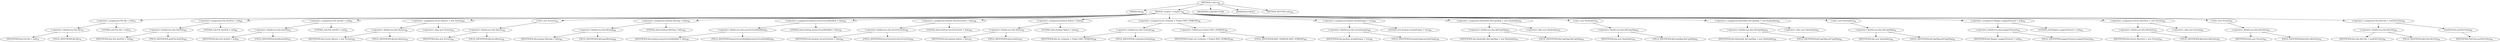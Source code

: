 digraph "&lt;init&gt;" {  
"105" [label = <(METHOD,&lt;init&gt;)<SUB>98</SUB>> ]
"106" [label = <(PARAM,this)<SUB>98</SUB>> ]
"107" [label = <(BLOCK,&lt;empty&gt;,&lt;empty&gt;)<SUB>98</SUB>> ]
"108" [label = <(&lt;operator&gt;.assignment,File file = null)<SUB>79</SUB>> ]
"109" [label = <(&lt;operator&gt;.fieldAccess,this.file)<SUB>79</SUB>> ]
"110" [label = <(IDENTIFIER,this,File file = null)<SUB>79</SUB>> ]
"111" [label = <(FIELD_IDENTIFIER,file,file)<SUB>79</SUB>> ]
"112" [label = <(LITERAL,null,File file = null)<SUB>79</SUB>> ]
"113" [label = <(&lt;operator&gt;.assignment,File destFile = null)<SUB>80</SUB>> ]
"114" [label = <(&lt;operator&gt;.fieldAccess,this.destFile)<SUB>80</SUB>> ]
"115" [label = <(IDENTIFIER,this,File destFile = null)<SUB>80</SUB>> ]
"116" [label = <(FIELD_IDENTIFIER,destFile,destFile)<SUB>80</SUB>> ]
"117" [label = <(LITERAL,null,File destFile = null)<SUB>80</SUB>> ]
"118" [label = <(&lt;operator&gt;.assignment,File destDir = null)<SUB>81</SUB>> ]
"119" [label = <(&lt;operator&gt;.fieldAccess,this.destDir)<SUB>81</SUB>> ]
"120" [label = <(IDENTIFIER,this,File destDir = null)<SUB>81</SUB>> ]
"121" [label = <(FIELD_IDENTIFIER,destDir,destDir)<SUB>81</SUB>> ]
"122" [label = <(LITERAL,null,File destDir = null)<SUB>81</SUB>> ]
"123" [label = <(&lt;operator&gt;.assignment,Vector filesets = new Vector())<SUB>82</SUB>> ]
"124" [label = <(&lt;operator&gt;.fieldAccess,this.filesets)<SUB>82</SUB>> ]
"125" [label = <(IDENTIFIER,this,Vector filesets = new Vector())<SUB>82</SUB>> ]
"126" [label = <(FIELD_IDENTIFIER,filesets,filesets)<SUB>82</SUB>> ]
"127" [label = <(&lt;operator&gt;.alloc,new Vector())<SUB>82</SUB>> ]
"128" [label = <(&lt;init&gt;,new Vector())<SUB>82</SUB>> ]
"129" [label = <(&lt;operator&gt;.fieldAccess,this.filesets)<SUB>82</SUB>> ]
"130" [label = <(IDENTIFIER,this,new Vector())<SUB>82</SUB>> ]
"131" [label = <(FIELD_IDENTIFIER,filesets,filesets)<SUB>82</SUB>> ]
"132" [label = <(&lt;operator&gt;.assignment,boolean filtering = false)<SUB>84</SUB>> ]
"133" [label = <(&lt;operator&gt;.fieldAccess,this.filtering)<SUB>84</SUB>> ]
"134" [label = <(IDENTIFIER,this,boolean filtering = false)<SUB>84</SUB>> ]
"135" [label = <(FIELD_IDENTIFIER,filtering,filtering)<SUB>84</SUB>> ]
"136" [label = <(LITERAL,false,boolean filtering = false)<SUB>84</SUB>> ]
"137" [label = <(&lt;operator&gt;.assignment,boolean preserveLastModified = false)<SUB>85</SUB>> ]
"138" [label = <(&lt;operator&gt;.fieldAccess,this.preserveLastModified)<SUB>85</SUB>> ]
"139" [label = <(IDENTIFIER,this,boolean preserveLastModified = false)<SUB>85</SUB>> ]
"140" [label = <(FIELD_IDENTIFIER,preserveLastModified,preserveLastModified)<SUB>85</SUB>> ]
"141" [label = <(LITERAL,false,boolean preserveLastModified = false)<SUB>85</SUB>> ]
"142" [label = <(&lt;operator&gt;.assignment,boolean forceOverwrite = false)<SUB>86</SUB>> ]
"143" [label = <(&lt;operator&gt;.fieldAccess,this.forceOverwrite)<SUB>86</SUB>> ]
"144" [label = <(IDENTIFIER,this,boolean forceOverwrite = false)<SUB>86</SUB>> ]
"145" [label = <(FIELD_IDENTIFIER,forceOverwrite,forceOverwrite)<SUB>86</SUB>> ]
"146" [label = <(LITERAL,false,boolean forceOverwrite = false)<SUB>86</SUB>> ]
"147" [label = <(&lt;operator&gt;.assignment,boolean flatten = false)<SUB>87</SUB>> ]
"148" [label = <(&lt;operator&gt;.fieldAccess,this.flatten)<SUB>87</SUB>> ]
"149" [label = <(IDENTIFIER,this,boolean flatten = false)<SUB>87</SUB>> ]
"150" [label = <(FIELD_IDENTIFIER,flatten,flatten)<SUB>87</SUB>> ]
"151" [label = <(LITERAL,false,boolean flatten = false)<SUB>87</SUB>> ]
"152" [label = <(&lt;operator&gt;.assignment,int verbosity = Project.MSG_VERBOSE)<SUB>88</SUB>> ]
"153" [label = <(&lt;operator&gt;.fieldAccess,this.verbosity)<SUB>88</SUB>> ]
"154" [label = <(IDENTIFIER,this,int verbosity = Project.MSG_VERBOSE)<SUB>88</SUB>> ]
"155" [label = <(FIELD_IDENTIFIER,verbosity,verbosity)<SUB>88</SUB>> ]
"156" [label = <(&lt;operator&gt;.fieldAccess,Project.MSG_VERBOSE)<SUB>88</SUB>> ]
"157" [label = <(IDENTIFIER,Project,int verbosity = Project.MSG_VERBOSE)<SUB>88</SUB>> ]
"158" [label = <(FIELD_IDENTIFIER,MSG_VERBOSE,MSG_VERBOSE)<SUB>88</SUB>> ]
"159" [label = <(&lt;operator&gt;.assignment,boolean includeEmpty = true)<SUB>89</SUB>> ]
"160" [label = <(&lt;operator&gt;.fieldAccess,this.includeEmpty)<SUB>89</SUB>> ]
"161" [label = <(IDENTIFIER,this,boolean includeEmpty = true)<SUB>89</SUB>> ]
"162" [label = <(FIELD_IDENTIFIER,includeEmpty,includeEmpty)<SUB>89</SUB>> ]
"163" [label = <(LITERAL,true,boolean includeEmpty = true)<SUB>89</SUB>> ]
"164" [label = <(&lt;operator&gt;.assignment,Hashtable fileCopyMap = new Hashtable())<SUB>91</SUB>> ]
"165" [label = <(&lt;operator&gt;.fieldAccess,this.fileCopyMap)<SUB>91</SUB>> ]
"166" [label = <(IDENTIFIER,this,Hashtable fileCopyMap = new Hashtable())<SUB>91</SUB>> ]
"167" [label = <(FIELD_IDENTIFIER,fileCopyMap,fileCopyMap)<SUB>91</SUB>> ]
"168" [label = <(&lt;operator&gt;.alloc,new Hashtable())<SUB>91</SUB>> ]
"169" [label = <(&lt;init&gt;,new Hashtable())<SUB>91</SUB>> ]
"170" [label = <(&lt;operator&gt;.fieldAccess,this.fileCopyMap)<SUB>91</SUB>> ]
"171" [label = <(IDENTIFIER,this,new Hashtable())<SUB>91</SUB>> ]
"172" [label = <(FIELD_IDENTIFIER,fileCopyMap,fileCopyMap)<SUB>91</SUB>> ]
"173" [label = <(&lt;operator&gt;.assignment,Hashtable dirCopyMap = new Hashtable())<SUB>92</SUB>> ]
"174" [label = <(&lt;operator&gt;.fieldAccess,this.dirCopyMap)<SUB>92</SUB>> ]
"175" [label = <(IDENTIFIER,this,Hashtable dirCopyMap = new Hashtable())<SUB>92</SUB>> ]
"176" [label = <(FIELD_IDENTIFIER,dirCopyMap,dirCopyMap)<SUB>92</SUB>> ]
"177" [label = <(&lt;operator&gt;.alloc,new Hashtable())<SUB>92</SUB>> ]
"178" [label = <(&lt;init&gt;,new Hashtable())<SUB>92</SUB>> ]
"179" [label = <(&lt;operator&gt;.fieldAccess,this.dirCopyMap)<SUB>92</SUB>> ]
"180" [label = <(IDENTIFIER,this,new Hashtable())<SUB>92</SUB>> ]
"181" [label = <(FIELD_IDENTIFIER,dirCopyMap,dirCopyMap)<SUB>92</SUB>> ]
"182" [label = <(&lt;operator&gt;.assignment,Mapper mapperElement = null)<SUB>94</SUB>> ]
"183" [label = <(&lt;operator&gt;.fieldAccess,this.mapperElement)<SUB>94</SUB>> ]
"184" [label = <(IDENTIFIER,this,Mapper mapperElement = null)<SUB>94</SUB>> ]
"185" [label = <(FIELD_IDENTIFIER,mapperElement,mapperElement)<SUB>94</SUB>> ]
"186" [label = <(LITERAL,null,Mapper mapperElement = null)<SUB>94</SUB>> ]
"187" [label = <(&lt;operator&gt;.assignment,Vector filterSets = new Vector())<SUB>95</SUB>> ]
"188" [label = <(&lt;operator&gt;.fieldAccess,this.filterSets)<SUB>95</SUB>> ]
"189" [label = <(IDENTIFIER,this,Vector filterSets = new Vector())<SUB>95</SUB>> ]
"190" [label = <(FIELD_IDENTIFIER,filterSets,filterSets)<SUB>95</SUB>> ]
"191" [label = <(&lt;operator&gt;.alloc,new Vector())<SUB>95</SUB>> ]
"192" [label = <(&lt;init&gt;,new Vector())<SUB>95</SUB>> ]
"193" [label = <(&lt;operator&gt;.fieldAccess,this.filterSets)<SUB>95</SUB>> ]
"194" [label = <(IDENTIFIER,this,new Vector())<SUB>95</SUB>> ]
"195" [label = <(FIELD_IDENTIFIER,filterSets,filterSets)<SUB>95</SUB>> ]
"196" [label = <(&lt;operator&gt;.assignment,this.fileUtils = newFileUtils())<SUB>99</SUB>> ]
"197" [label = <(&lt;operator&gt;.fieldAccess,this.fileUtils)<SUB>99</SUB>> ]
"198" [label = <(IDENTIFIER,this,this.fileUtils = newFileUtils())<SUB>99</SUB>> ]
"199" [label = <(FIELD_IDENTIFIER,fileUtils,fileUtils)<SUB>99</SUB>> ]
"200" [label = <(newFileUtils,newFileUtils())<SUB>99</SUB>> ]
"201" [label = <(IDENTIFIER,FileUtils,newFileUtils())<SUB>99</SUB>> ]
"202" [label = <(MODIFIER,CONSTRUCTOR)> ]
"203" [label = <(MODIFIER,PUBLIC)> ]
"204" [label = <(METHOD_RETURN,void)<SUB>100</SUB>> ]
  "105" -> "106" 
  "105" -> "107" 
  "105" -> "202" 
  "105" -> "203" 
  "105" -> "204" 
  "107" -> "108" 
  "107" -> "113" 
  "107" -> "118" 
  "107" -> "123" 
  "107" -> "128" 
  "107" -> "132" 
  "107" -> "137" 
  "107" -> "142" 
  "107" -> "147" 
  "107" -> "152" 
  "107" -> "159" 
  "107" -> "164" 
  "107" -> "169" 
  "107" -> "173" 
  "107" -> "178" 
  "107" -> "182" 
  "107" -> "187" 
  "107" -> "192" 
  "107" -> "196" 
  "108" -> "109" 
  "108" -> "112" 
  "109" -> "110" 
  "109" -> "111" 
  "113" -> "114" 
  "113" -> "117" 
  "114" -> "115" 
  "114" -> "116" 
  "118" -> "119" 
  "118" -> "122" 
  "119" -> "120" 
  "119" -> "121" 
  "123" -> "124" 
  "123" -> "127" 
  "124" -> "125" 
  "124" -> "126" 
  "128" -> "129" 
  "129" -> "130" 
  "129" -> "131" 
  "132" -> "133" 
  "132" -> "136" 
  "133" -> "134" 
  "133" -> "135" 
  "137" -> "138" 
  "137" -> "141" 
  "138" -> "139" 
  "138" -> "140" 
  "142" -> "143" 
  "142" -> "146" 
  "143" -> "144" 
  "143" -> "145" 
  "147" -> "148" 
  "147" -> "151" 
  "148" -> "149" 
  "148" -> "150" 
  "152" -> "153" 
  "152" -> "156" 
  "153" -> "154" 
  "153" -> "155" 
  "156" -> "157" 
  "156" -> "158" 
  "159" -> "160" 
  "159" -> "163" 
  "160" -> "161" 
  "160" -> "162" 
  "164" -> "165" 
  "164" -> "168" 
  "165" -> "166" 
  "165" -> "167" 
  "169" -> "170" 
  "170" -> "171" 
  "170" -> "172" 
  "173" -> "174" 
  "173" -> "177" 
  "174" -> "175" 
  "174" -> "176" 
  "178" -> "179" 
  "179" -> "180" 
  "179" -> "181" 
  "182" -> "183" 
  "182" -> "186" 
  "183" -> "184" 
  "183" -> "185" 
  "187" -> "188" 
  "187" -> "191" 
  "188" -> "189" 
  "188" -> "190" 
  "192" -> "193" 
  "193" -> "194" 
  "193" -> "195" 
  "196" -> "197" 
  "196" -> "200" 
  "197" -> "198" 
  "197" -> "199" 
  "200" -> "201" 
}
